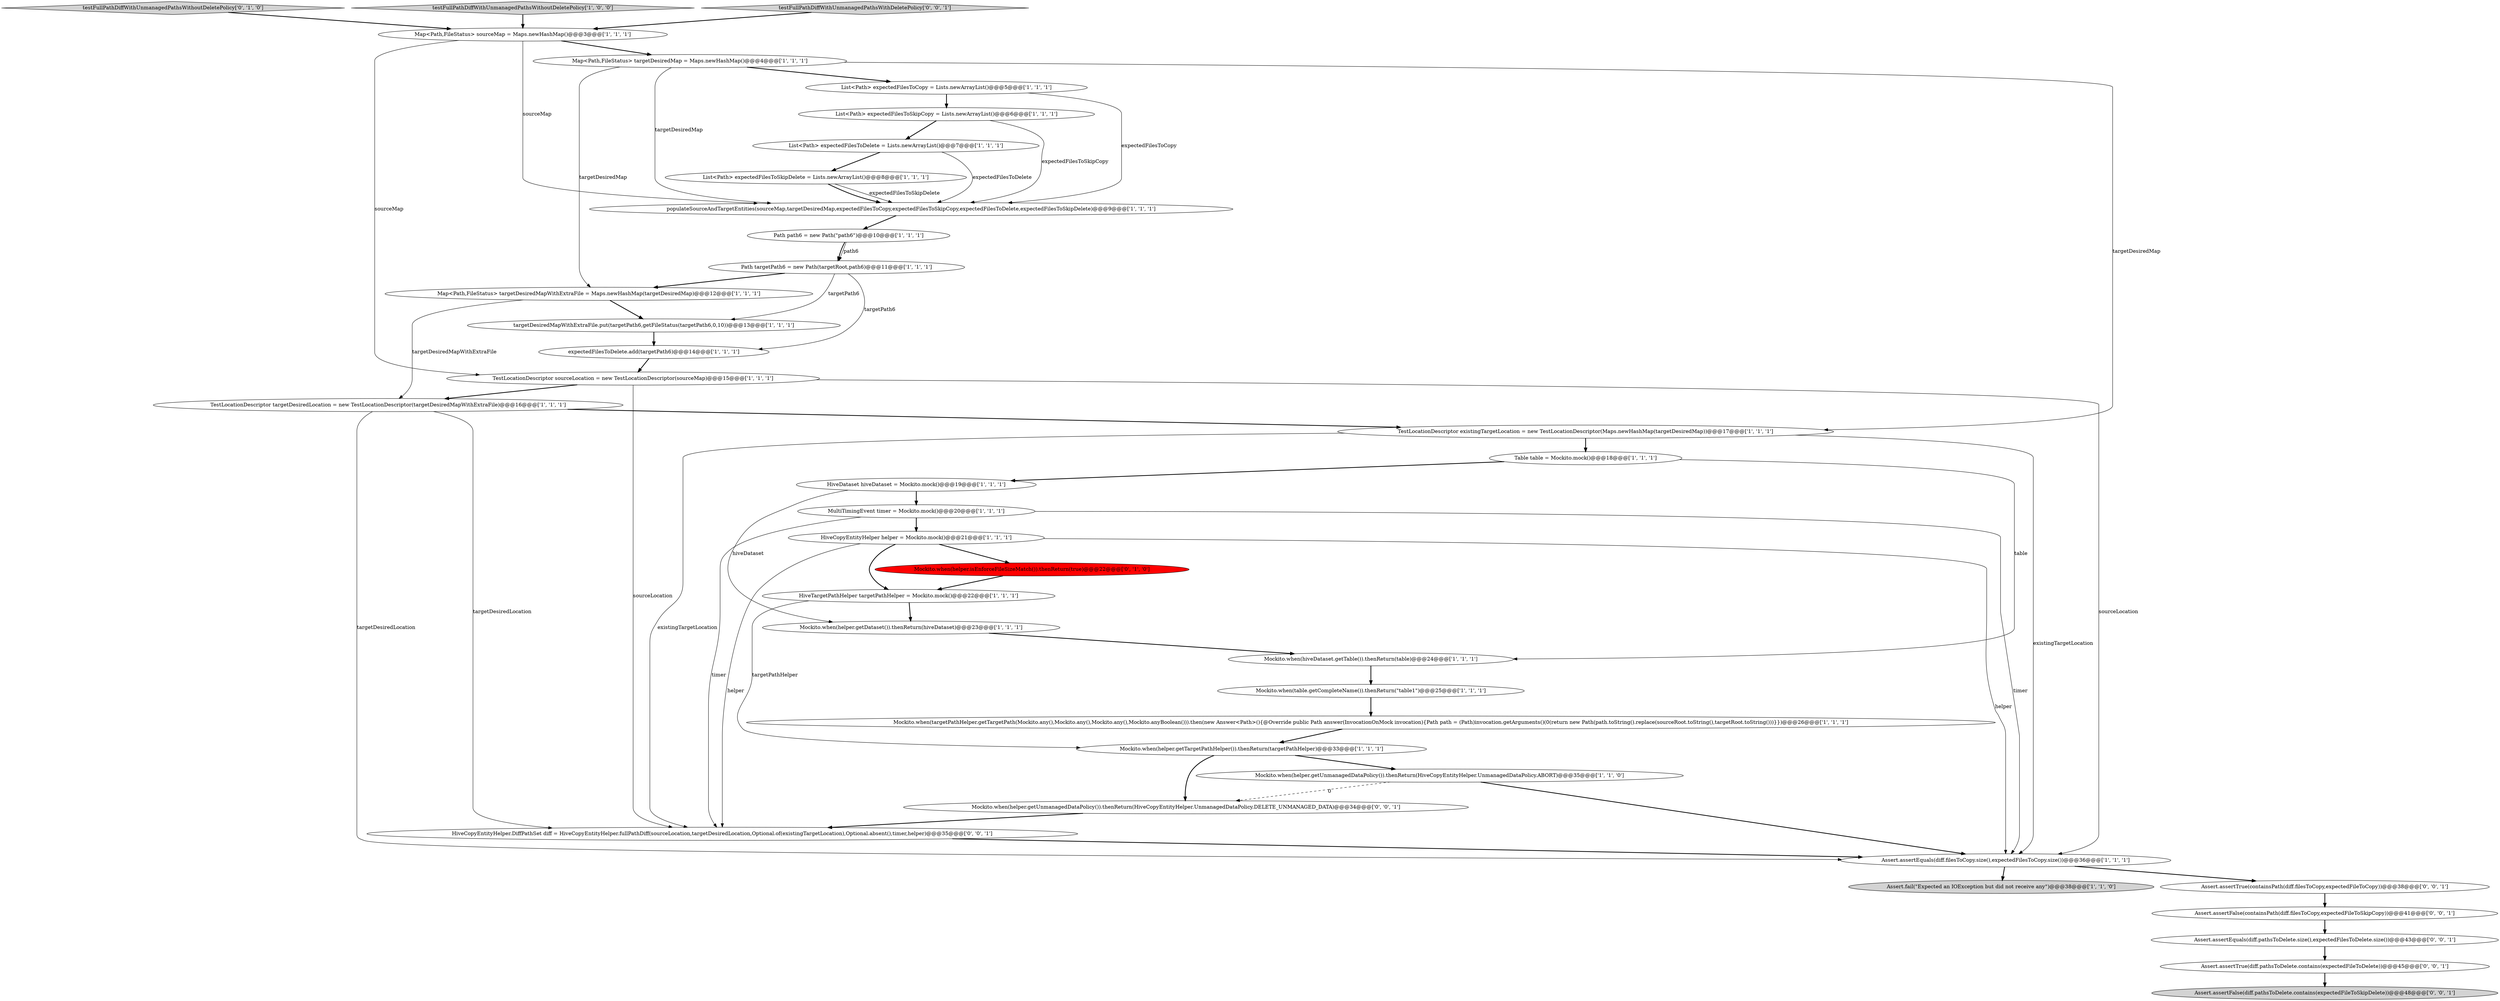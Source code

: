 digraph {
15 [style = filled, label = "Map<Path,FileStatus> targetDesiredMap = Maps.newHashMap()@@@4@@@['1', '1', '1']", fillcolor = white, shape = ellipse image = "AAA0AAABBB1BBB"];
6 [style = filled, label = "List<Path> expectedFilesToCopy = Lists.newArrayList()@@@5@@@['1', '1', '1']", fillcolor = white, shape = ellipse image = "AAA0AAABBB1BBB"];
11 [style = filled, label = "Table table = Mockito.mock()@@@18@@@['1', '1', '1']", fillcolor = white, shape = ellipse image = "AAA0AAABBB1BBB"];
30 [style = filled, label = "testFullPathDiffWithUnmanagedPathsWithoutDeletePolicy['0', '1', '0']", fillcolor = lightgray, shape = diamond image = "AAA0AAABBB2BBB"];
10 [style = filled, label = "Map<Path,FileStatus> sourceMap = Maps.newHashMap()@@@3@@@['1', '1', '1']", fillcolor = white, shape = ellipse image = "AAA0AAABBB1BBB"];
9 [style = filled, label = "testFullPathDiffWithUnmanagedPathsWithoutDeletePolicy['1', '0', '0']", fillcolor = lightgray, shape = diamond image = "AAA0AAABBB1BBB"];
18 [style = filled, label = "populateSourceAndTargetEntities(sourceMap,targetDesiredMap,expectedFilesToCopy,expectedFilesToSkipCopy,expectedFilesToDelete,expectedFilesToSkipDelete)@@@9@@@['1', '1', '1']", fillcolor = white, shape = ellipse image = "AAA0AAABBB1BBB"];
19 [style = filled, label = "HiveCopyEntityHelper helper = Mockito.mock()@@@21@@@['1', '1', '1']", fillcolor = white, shape = ellipse image = "AAA0AAABBB1BBB"];
25 [style = filled, label = "Assert.fail(\"Expected an IOException but did not receive any\")@@@38@@@['1', '1', '0']", fillcolor = lightgray, shape = ellipse image = "AAA0AAABBB1BBB"];
37 [style = filled, label = "Assert.assertTrue(diff.pathsToDelete.contains(expectedFileToDelete))@@@45@@@['0', '0', '1']", fillcolor = white, shape = ellipse image = "AAA0AAABBB3BBB"];
8 [style = filled, label = "targetDesiredMapWithExtraFile.put(targetPath6,getFileStatus(targetPath6,0,10))@@@13@@@['1', '1', '1']", fillcolor = white, shape = ellipse image = "AAA0AAABBB1BBB"];
13 [style = filled, label = "expectedFilesToDelete.add(targetPath6)@@@14@@@['1', '1', '1']", fillcolor = white, shape = ellipse image = "AAA0AAABBB1BBB"];
17 [style = filled, label = "List<Path> expectedFilesToSkipDelete = Lists.newArrayList()@@@8@@@['1', '1', '1']", fillcolor = white, shape = ellipse image = "AAA0AAABBB1BBB"];
26 [style = filled, label = "Path targetPath6 = new Path(targetRoot,path6)@@@11@@@['1', '1', '1']", fillcolor = white, shape = ellipse image = "AAA0AAABBB1BBB"];
32 [style = filled, label = "HiveCopyEntityHelper.DiffPathSet diff = HiveCopyEntityHelper.fullPathDiff(sourceLocation,targetDesiredLocation,Optional.of(existingTargetLocation),Optional.absent(),timer,helper)@@@35@@@['0', '0', '1']", fillcolor = white, shape = ellipse image = "AAA0AAABBB3BBB"];
24 [style = filled, label = "Assert.assertEquals(diff.filesToCopy.size(),expectedFilesToCopy.size())@@@36@@@['1', '1', '1']", fillcolor = white, shape = ellipse image = "AAA0AAABBB1BBB"];
14 [style = filled, label = "TestLocationDescriptor targetDesiredLocation = new TestLocationDescriptor(targetDesiredMapWithExtraFile)@@@16@@@['1', '1', '1']", fillcolor = white, shape = ellipse image = "AAA0AAABBB1BBB"];
29 [style = filled, label = "Mockito.when(helper.isEnforceFileSizeMatch()).thenReturn(true)@@@22@@@['0', '1', '0']", fillcolor = red, shape = ellipse image = "AAA1AAABBB2BBB"];
22 [style = filled, label = "List<Path> expectedFilesToDelete = Lists.newArrayList()@@@7@@@['1', '1', '1']", fillcolor = white, shape = ellipse image = "AAA0AAABBB1BBB"];
16 [style = filled, label = "Mockito.when(helper.getTargetPathHelper()).thenReturn(targetPathHelper)@@@33@@@['1', '1', '1']", fillcolor = white, shape = ellipse image = "AAA0AAABBB1BBB"];
23 [style = filled, label = "MultiTimingEvent timer = Mockito.mock()@@@20@@@['1', '1', '1']", fillcolor = white, shape = ellipse image = "AAA0AAABBB1BBB"];
20 [style = filled, label = "Map<Path,FileStatus> targetDesiredMapWithExtraFile = Maps.newHashMap(targetDesiredMap)@@@12@@@['1', '1', '1']", fillcolor = white, shape = ellipse image = "AAA0AAABBB1BBB"];
31 [style = filled, label = "testFullPathDiffWithUnmanagedPathsWithDeletePolicy['0', '0', '1']", fillcolor = lightgray, shape = diamond image = "AAA0AAABBB3BBB"];
3 [style = filled, label = "Mockito.when(targetPathHelper.getTargetPath(Mockito.any(),Mockito.any(),Mockito.any(),Mockito.anyBoolean())).then(new Answer<Path>(){@Override public Path answer(InvocationOnMock invocation){Path path = (Path)invocation.getArguments()(0(return new Path(path.toString().replace(sourceRoot.toString(),targetRoot.toString()))}})@@@26@@@['1', '1', '1']", fillcolor = white, shape = ellipse image = "AAA0AAABBB1BBB"];
1 [style = filled, label = "HiveDataset hiveDataset = Mockito.mock()@@@19@@@['1', '1', '1']", fillcolor = white, shape = ellipse image = "AAA0AAABBB1BBB"];
33 [style = filled, label = "Mockito.when(helper.getUnmanagedDataPolicy()).thenReturn(HiveCopyEntityHelper.UnmanagedDataPolicy.DELETE_UNMANAGED_DATA)@@@34@@@['0', '0', '1']", fillcolor = white, shape = ellipse image = "AAA0AAABBB3BBB"];
38 [style = filled, label = "Assert.assertTrue(containsPath(diff.filesToCopy,expectedFileToCopy))@@@38@@@['0', '0', '1']", fillcolor = white, shape = ellipse image = "AAA0AAABBB3BBB"];
4 [style = filled, label = "Mockito.when(helper.getDataset()).thenReturn(hiveDataset)@@@23@@@['1', '1', '1']", fillcolor = white, shape = ellipse image = "AAA0AAABBB1BBB"];
2 [style = filled, label = "Mockito.when(table.getCompleteName()).thenReturn(\"table1\")@@@25@@@['1', '1', '1']", fillcolor = white, shape = ellipse image = "AAA0AAABBB1BBB"];
28 [style = filled, label = "TestLocationDescriptor sourceLocation = new TestLocationDescriptor(sourceMap)@@@15@@@['1', '1', '1']", fillcolor = white, shape = ellipse image = "AAA0AAABBB1BBB"];
0 [style = filled, label = "List<Path> expectedFilesToSkipCopy = Lists.newArrayList()@@@6@@@['1', '1', '1']", fillcolor = white, shape = ellipse image = "AAA0AAABBB1BBB"];
27 [style = filled, label = "Mockito.when(hiveDataset.getTable()).thenReturn(table)@@@24@@@['1', '1', '1']", fillcolor = white, shape = ellipse image = "AAA0AAABBB1BBB"];
7 [style = filled, label = "TestLocationDescriptor existingTargetLocation = new TestLocationDescriptor(Maps.newHashMap(targetDesiredMap))@@@17@@@['1', '1', '1']", fillcolor = white, shape = ellipse image = "AAA0AAABBB1BBB"];
12 [style = filled, label = "Path path6 = new Path(\"path6\")@@@10@@@['1', '1', '1']", fillcolor = white, shape = ellipse image = "AAA0AAABBB1BBB"];
34 [style = filled, label = "Assert.assertFalse(diff.pathsToDelete.contains(expectedFileToSkipDelete))@@@48@@@['0', '0', '1']", fillcolor = lightgray, shape = ellipse image = "AAA0AAABBB3BBB"];
36 [style = filled, label = "Assert.assertEquals(diff.pathsToDelete.size(),expectedFilesToDelete.size())@@@43@@@['0', '0', '1']", fillcolor = white, shape = ellipse image = "AAA0AAABBB3BBB"];
21 [style = filled, label = "Mockito.when(helper.getUnmanagedDataPolicy()).thenReturn(HiveCopyEntityHelper.UnmanagedDataPolicy.ABORT)@@@35@@@['1', '1', '0']", fillcolor = white, shape = ellipse image = "AAA0AAABBB1BBB"];
5 [style = filled, label = "HiveTargetPathHelper targetPathHelper = Mockito.mock()@@@22@@@['1', '1', '1']", fillcolor = white, shape = ellipse image = "AAA0AAABBB1BBB"];
35 [style = filled, label = "Assert.assertFalse(containsPath(diff.filesToCopy,expectedFileToSkipCopy))@@@41@@@['0', '0', '1']", fillcolor = white, shape = ellipse image = "AAA0AAABBB3BBB"];
7->24 [style = solid, label="existingTargetLocation"];
10->18 [style = solid, label="sourceMap"];
15->20 [style = solid, label="targetDesiredMap"];
7->11 [style = bold, label=""];
29->5 [style = bold, label=""];
10->15 [style = bold, label=""];
11->1 [style = bold, label=""];
19->29 [style = bold, label=""];
2->3 [style = bold, label=""];
5->16 [style = solid, label="targetPathHelper"];
17->18 [style = solid, label="expectedFilesToSkipDelete"];
26->8 [style = solid, label="targetPath6"];
18->12 [style = bold, label=""];
10->28 [style = solid, label="sourceMap"];
19->32 [style = solid, label="helper"];
15->6 [style = bold, label=""];
6->0 [style = bold, label=""];
21->24 [style = bold, label=""];
12->26 [style = bold, label=""];
24->38 [style = bold, label=""];
9->10 [style = bold, label=""];
3->16 [style = bold, label=""];
12->26 [style = solid, label="path6"];
15->18 [style = solid, label="targetDesiredMap"];
1->23 [style = bold, label=""];
28->14 [style = bold, label=""];
6->18 [style = solid, label="expectedFilesToCopy"];
14->7 [style = bold, label=""];
19->5 [style = bold, label=""];
20->14 [style = solid, label="targetDesiredMapWithExtraFile"];
23->32 [style = solid, label="timer"];
20->8 [style = bold, label=""];
14->24 [style = solid, label="targetDesiredLocation"];
22->18 [style = solid, label="expectedFilesToDelete"];
28->32 [style = solid, label="sourceLocation"];
16->33 [style = bold, label=""];
31->10 [style = bold, label=""];
21->33 [style = dashed, label="0"];
16->21 [style = bold, label=""];
24->25 [style = bold, label=""];
23->19 [style = bold, label=""];
0->22 [style = bold, label=""];
5->4 [style = bold, label=""];
4->27 [style = bold, label=""];
37->34 [style = bold, label=""];
15->7 [style = solid, label="targetDesiredMap"];
0->18 [style = solid, label="expectedFilesToSkipCopy"];
30->10 [style = bold, label=""];
23->24 [style = solid, label="timer"];
22->17 [style = bold, label=""];
33->32 [style = bold, label=""];
26->13 [style = solid, label="targetPath6"];
28->24 [style = solid, label="sourceLocation"];
36->37 [style = bold, label=""];
14->32 [style = solid, label="targetDesiredLocation"];
11->27 [style = solid, label="table"];
35->36 [style = bold, label=""];
7->32 [style = solid, label="existingTargetLocation"];
38->35 [style = bold, label=""];
32->24 [style = bold, label=""];
19->24 [style = solid, label="helper"];
27->2 [style = bold, label=""];
17->18 [style = bold, label=""];
26->20 [style = bold, label=""];
8->13 [style = bold, label=""];
13->28 [style = bold, label=""];
1->4 [style = solid, label="hiveDataset"];
}
